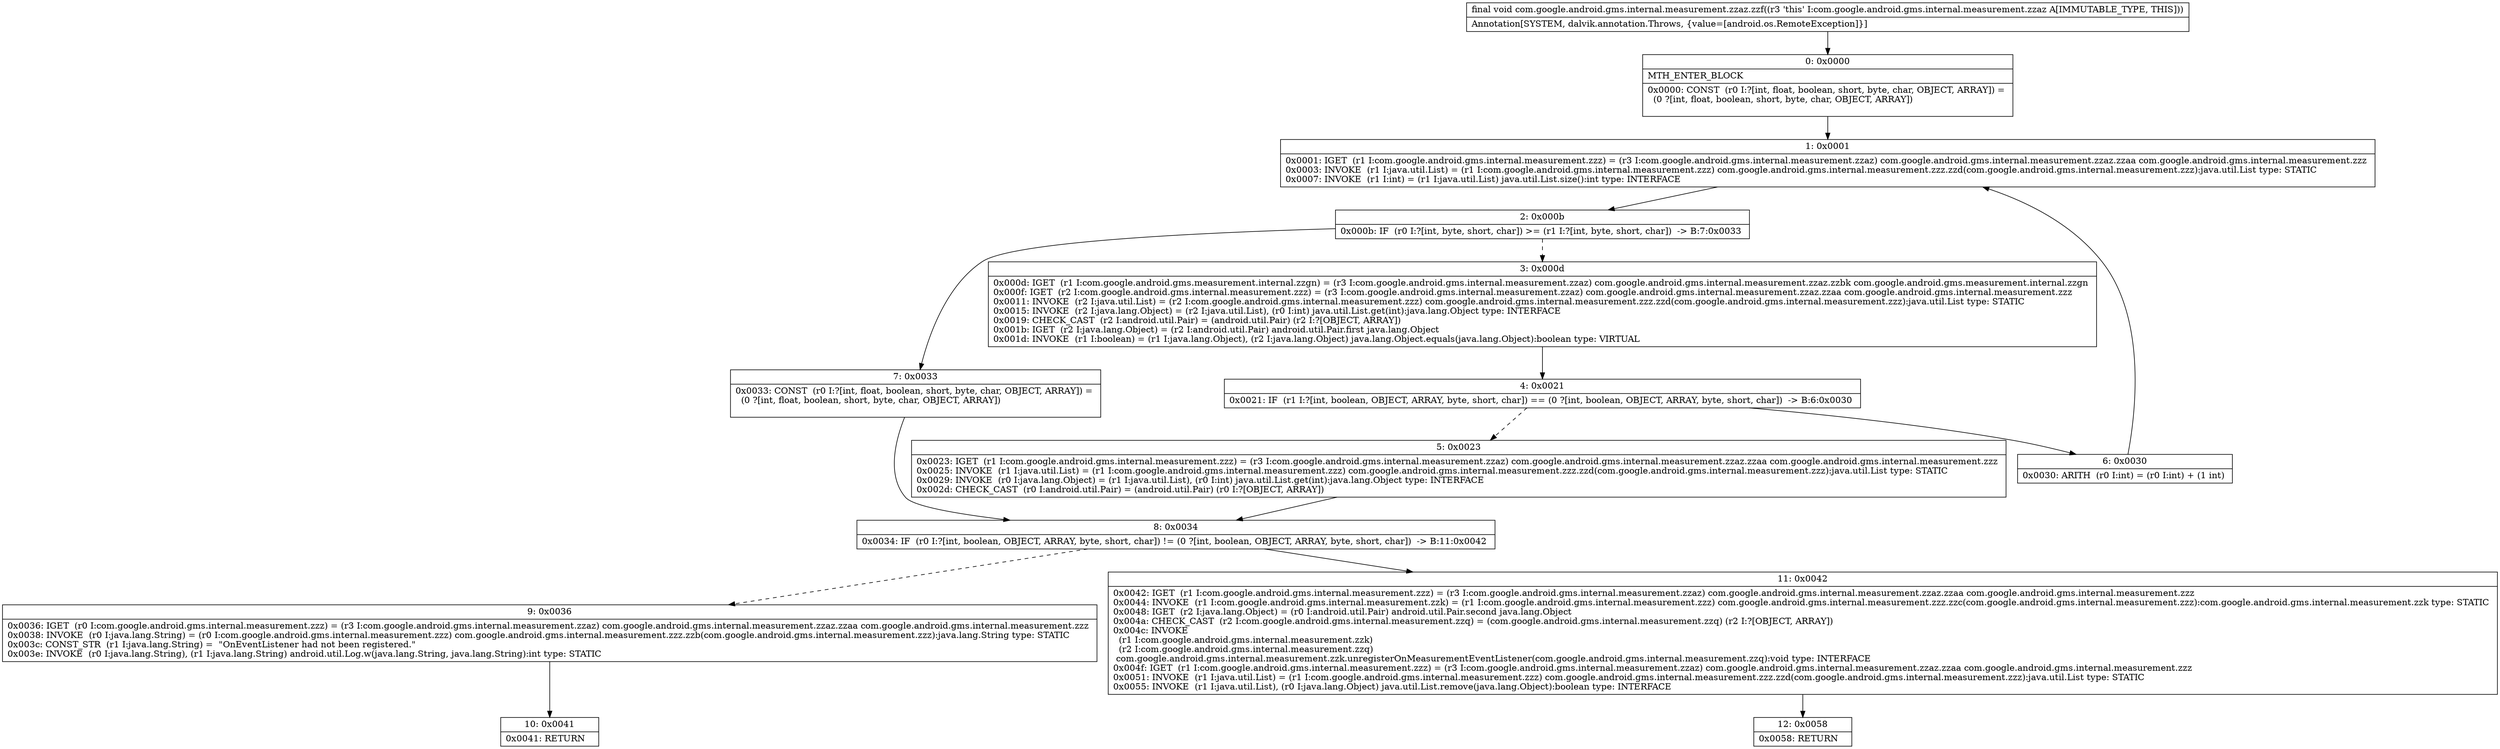digraph "CFG forcom.google.android.gms.internal.measurement.zzaz.zzf()V" {
Node_0 [shape=record,label="{0\:\ 0x0000|MTH_ENTER_BLOCK\l|0x0000: CONST  (r0 I:?[int, float, boolean, short, byte, char, OBJECT, ARRAY]) = \l  (0 ?[int, float, boolean, short, byte, char, OBJECT, ARRAY])\l \l}"];
Node_1 [shape=record,label="{1\:\ 0x0001|0x0001: IGET  (r1 I:com.google.android.gms.internal.measurement.zzz) = (r3 I:com.google.android.gms.internal.measurement.zzaz) com.google.android.gms.internal.measurement.zzaz.zzaa com.google.android.gms.internal.measurement.zzz \l0x0003: INVOKE  (r1 I:java.util.List) = (r1 I:com.google.android.gms.internal.measurement.zzz) com.google.android.gms.internal.measurement.zzz.zzd(com.google.android.gms.internal.measurement.zzz):java.util.List type: STATIC \l0x0007: INVOKE  (r1 I:int) = (r1 I:java.util.List) java.util.List.size():int type: INTERFACE \l}"];
Node_2 [shape=record,label="{2\:\ 0x000b|0x000b: IF  (r0 I:?[int, byte, short, char]) \>= (r1 I:?[int, byte, short, char])  \-\> B:7:0x0033 \l}"];
Node_3 [shape=record,label="{3\:\ 0x000d|0x000d: IGET  (r1 I:com.google.android.gms.measurement.internal.zzgn) = (r3 I:com.google.android.gms.internal.measurement.zzaz) com.google.android.gms.internal.measurement.zzaz.zzbk com.google.android.gms.measurement.internal.zzgn \l0x000f: IGET  (r2 I:com.google.android.gms.internal.measurement.zzz) = (r3 I:com.google.android.gms.internal.measurement.zzaz) com.google.android.gms.internal.measurement.zzaz.zzaa com.google.android.gms.internal.measurement.zzz \l0x0011: INVOKE  (r2 I:java.util.List) = (r2 I:com.google.android.gms.internal.measurement.zzz) com.google.android.gms.internal.measurement.zzz.zzd(com.google.android.gms.internal.measurement.zzz):java.util.List type: STATIC \l0x0015: INVOKE  (r2 I:java.lang.Object) = (r2 I:java.util.List), (r0 I:int) java.util.List.get(int):java.lang.Object type: INTERFACE \l0x0019: CHECK_CAST  (r2 I:android.util.Pair) = (android.util.Pair) (r2 I:?[OBJECT, ARRAY]) \l0x001b: IGET  (r2 I:java.lang.Object) = (r2 I:android.util.Pair) android.util.Pair.first java.lang.Object \l0x001d: INVOKE  (r1 I:boolean) = (r1 I:java.lang.Object), (r2 I:java.lang.Object) java.lang.Object.equals(java.lang.Object):boolean type: VIRTUAL \l}"];
Node_4 [shape=record,label="{4\:\ 0x0021|0x0021: IF  (r1 I:?[int, boolean, OBJECT, ARRAY, byte, short, char]) == (0 ?[int, boolean, OBJECT, ARRAY, byte, short, char])  \-\> B:6:0x0030 \l}"];
Node_5 [shape=record,label="{5\:\ 0x0023|0x0023: IGET  (r1 I:com.google.android.gms.internal.measurement.zzz) = (r3 I:com.google.android.gms.internal.measurement.zzaz) com.google.android.gms.internal.measurement.zzaz.zzaa com.google.android.gms.internal.measurement.zzz \l0x0025: INVOKE  (r1 I:java.util.List) = (r1 I:com.google.android.gms.internal.measurement.zzz) com.google.android.gms.internal.measurement.zzz.zzd(com.google.android.gms.internal.measurement.zzz):java.util.List type: STATIC \l0x0029: INVOKE  (r0 I:java.lang.Object) = (r1 I:java.util.List), (r0 I:int) java.util.List.get(int):java.lang.Object type: INTERFACE \l0x002d: CHECK_CAST  (r0 I:android.util.Pair) = (android.util.Pair) (r0 I:?[OBJECT, ARRAY]) \l}"];
Node_6 [shape=record,label="{6\:\ 0x0030|0x0030: ARITH  (r0 I:int) = (r0 I:int) + (1 int) \l}"];
Node_7 [shape=record,label="{7\:\ 0x0033|0x0033: CONST  (r0 I:?[int, float, boolean, short, byte, char, OBJECT, ARRAY]) = \l  (0 ?[int, float, boolean, short, byte, char, OBJECT, ARRAY])\l \l}"];
Node_8 [shape=record,label="{8\:\ 0x0034|0x0034: IF  (r0 I:?[int, boolean, OBJECT, ARRAY, byte, short, char]) != (0 ?[int, boolean, OBJECT, ARRAY, byte, short, char])  \-\> B:11:0x0042 \l}"];
Node_9 [shape=record,label="{9\:\ 0x0036|0x0036: IGET  (r0 I:com.google.android.gms.internal.measurement.zzz) = (r3 I:com.google.android.gms.internal.measurement.zzaz) com.google.android.gms.internal.measurement.zzaz.zzaa com.google.android.gms.internal.measurement.zzz \l0x0038: INVOKE  (r0 I:java.lang.String) = (r0 I:com.google.android.gms.internal.measurement.zzz) com.google.android.gms.internal.measurement.zzz.zzb(com.google.android.gms.internal.measurement.zzz):java.lang.String type: STATIC \l0x003c: CONST_STR  (r1 I:java.lang.String) =  \"OnEventListener had not been registered.\" \l0x003e: INVOKE  (r0 I:java.lang.String), (r1 I:java.lang.String) android.util.Log.w(java.lang.String, java.lang.String):int type: STATIC \l}"];
Node_10 [shape=record,label="{10\:\ 0x0041|0x0041: RETURN   \l}"];
Node_11 [shape=record,label="{11\:\ 0x0042|0x0042: IGET  (r1 I:com.google.android.gms.internal.measurement.zzz) = (r3 I:com.google.android.gms.internal.measurement.zzaz) com.google.android.gms.internal.measurement.zzaz.zzaa com.google.android.gms.internal.measurement.zzz \l0x0044: INVOKE  (r1 I:com.google.android.gms.internal.measurement.zzk) = (r1 I:com.google.android.gms.internal.measurement.zzz) com.google.android.gms.internal.measurement.zzz.zzc(com.google.android.gms.internal.measurement.zzz):com.google.android.gms.internal.measurement.zzk type: STATIC \l0x0048: IGET  (r2 I:java.lang.Object) = (r0 I:android.util.Pair) android.util.Pair.second java.lang.Object \l0x004a: CHECK_CAST  (r2 I:com.google.android.gms.internal.measurement.zzq) = (com.google.android.gms.internal.measurement.zzq) (r2 I:?[OBJECT, ARRAY]) \l0x004c: INVOKE  \l  (r1 I:com.google.android.gms.internal.measurement.zzk)\l  (r2 I:com.google.android.gms.internal.measurement.zzq)\l com.google.android.gms.internal.measurement.zzk.unregisterOnMeasurementEventListener(com.google.android.gms.internal.measurement.zzq):void type: INTERFACE \l0x004f: IGET  (r1 I:com.google.android.gms.internal.measurement.zzz) = (r3 I:com.google.android.gms.internal.measurement.zzaz) com.google.android.gms.internal.measurement.zzaz.zzaa com.google.android.gms.internal.measurement.zzz \l0x0051: INVOKE  (r1 I:java.util.List) = (r1 I:com.google.android.gms.internal.measurement.zzz) com.google.android.gms.internal.measurement.zzz.zzd(com.google.android.gms.internal.measurement.zzz):java.util.List type: STATIC \l0x0055: INVOKE  (r1 I:java.util.List), (r0 I:java.lang.Object) java.util.List.remove(java.lang.Object):boolean type: INTERFACE \l}"];
Node_12 [shape=record,label="{12\:\ 0x0058|0x0058: RETURN   \l}"];
MethodNode[shape=record,label="{final void com.google.android.gms.internal.measurement.zzaz.zzf((r3 'this' I:com.google.android.gms.internal.measurement.zzaz A[IMMUTABLE_TYPE, THIS]))  | Annotation[SYSTEM, dalvik.annotation.Throws, \{value=[android.os.RemoteException]\}]\l}"];
MethodNode -> Node_0;
Node_0 -> Node_1;
Node_1 -> Node_2;
Node_2 -> Node_3[style=dashed];
Node_2 -> Node_7;
Node_3 -> Node_4;
Node_4 -> Node_5[style=dashed];
Node_4 -> Node_6;
Node_5 -> Node_8;
Node_6 -> Node_1;
Node_7 -> Node_8;
Node_8 -> Node_9[style=dashed];
Node_8 -> Node_11;
Node_9 -> Node_10;
Node_11 -> Node_12;
}


